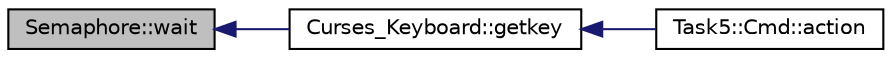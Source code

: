 digraph G
{
  bgcolor="transparent";
  edge [fontname="Helvetica",fontsize="10",labelfontname="Helvetica",labelfontsize="10"];
  node [fontname="Helvetica",fontsize="10",shape=record];
  rankdir="LR";
  Node1 [label="Semaphore::wait",height=0.2,width=0.4,color="black", fillcolor="grey75", style="filled" fontcolor="black"];
  Node1 -> Node2 [dir="back",color="midnightblue",fontsize="10",style="solid",fontname="Helvetica"];
  Node2 [label="Curses_Keyboard::getkey",height=0.2,width=0.4,color="black",URL="$classCurses__Keyboard.html#a7058fececbbad6f47cbbaa9bfebc7abf",tooltip="fetch a key from the keybord&#39;s key storage"];
  Node2 -> Node3 [dir="back",color="midnightblue",fontsize="10",style="solid",fontname="Helvetica"];
  Node3 [label="Task5::Cmd::action",height=0.2,width=0.4,color="black",URL="$classTask5_1_1Cmd.html#a69b1cdf1fbefc7adf8bf41d39553bb54",tooltip="Start the command line."];
}
